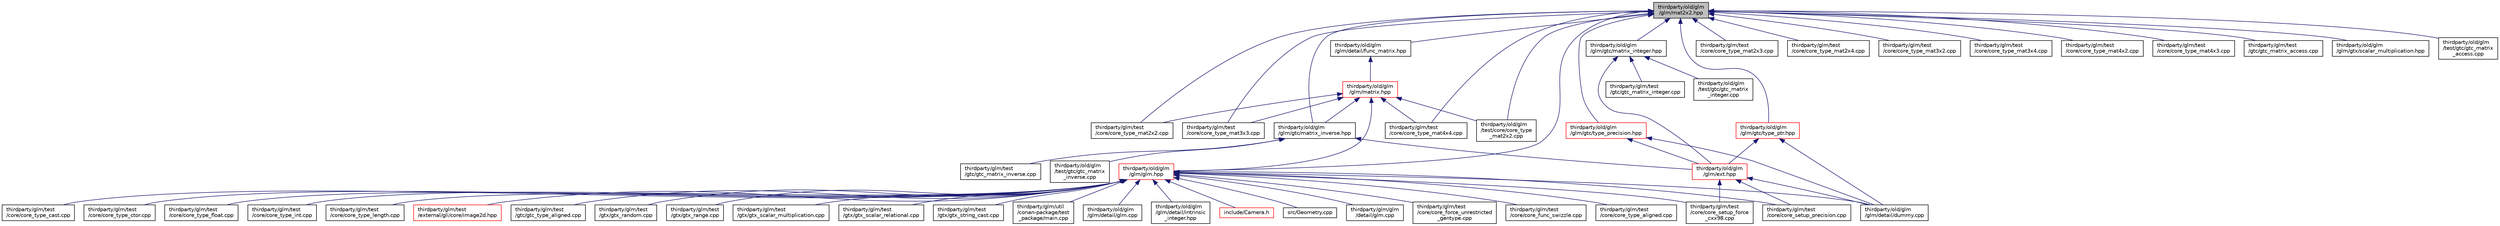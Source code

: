 digraph "thirdparty/old/glm/glm/mat2x2.hpp"
{
  edge [fontname="Helvetica",fontsize="10",labelfontname="Helvetica",labelfontsize="10"];
  node [fontname="Helvetica",fontsize="10",shape=record];
  Node1 [label="thirdparty/old/glm\l/glm/mat2x2.hpp",height=0.2,width=0.4,color="black", fillcolor="grey75", style="filled", fontcolor="black"];
  Node1 -> Node2 [dir="back",color="midnightblue",fontsize="10",style="solid",fontname="Helvetica"];
  Node2 [label="thirdparty/glm/test\l/core/core_type_mat2x2.cpp",height=0.2,width=0.4,color="black", fillcolor="white", style="filled",URL="$glm_2test_2core_2core__type__mat2x2_8cpp.html"];
  Node1 -> Node3 [dir="back",color="midnightblue",fontsize="10",style="solid",fontname="Helvetica"];
  Node3 [label="thirdparty/glm/test\l/core/core_type_mat2x3.cpp",height=0.2,width=0.4,color="black", fillcolor="white", style="filled",URL="$glm_2test_2core_2core__type__mat2x3_8cpp.html"];
  Node1 -> Node4 [dir="back",color="midnightblue",fontsize="10",style="solid",fontname="Helvetica"];
  Node4 [label="thirdparty/glm/test\l/core/core_type_mat2x4.cpp",height=0.2,width=0.4,color="black", fillcolor="white", style="filled",URL="$glm_2test_2core_2core__type__mat2x4_8cpp.html"];
  Node1 -> Node5 [dir="back",color="midnightblue",fontsize="10",style="solid",fontname="Helvetica"];
  Node5 [label="thirdparty/glm/test\l/core/core_type_mat3x2.cpp",height=0.2,width=0.4,color="black", fillcolor="white", style="filled",URL="$glm_2test_2core_2core__type__mat3x2_8cpp.html"];
  Node1 -> Node6 [dir="back",color="midnightblue",fontsize="10",style="solid",fontname="Helvetica"];
  Node6 [label="thirdparty/glm/test\l/core/core_type_mat3x3.cpp",height=0.2,width=0.4,color="black", fillcolor="white", style="filled",URL="$glm_2test_2core_2core__type__mat3x3_8cpp.html"];
  Node1 -> Node7 [dir="back",color="midnightblue",fontsize="10",style="solid",fontname="Helvetica"];
  Node7 [label="thirdparty/glm/test\l/core/core_type_mat3x4.cpp",height=0.2,width=0.4,color="black", fillcolor="white", style="filled",URL="$glm_2test_2core_2core__type__mat3x4_8cpp.html"];
  Node1 -> Node8 [dir="back",color="midnightblue",fontsize="10",style="solid",fontname="Helvetica"];
  Node8 [label="thirdparty/glm/test\l/core/core_type_mat4x2.cpp",height=0.2,width=0.4,color="black", fillcolor="white", style="filled",URL="$glm_2test_2core_2core__type__mat4x2_8cpp.html"];
  Node1 -> Node9 [dir="back",color="midnightblue",fontsize="10",style="solid",fontname="Helvetica"];
  Node9 [label="thirdparty/glm/test\l/core/core_type_mat4x3.cpp",height=0.2,width=0.4,color="black", fillcolor="white", style="filled",URL="$glm_2test_2core_2core__type__mat4x3_8cpp.html"];
  Node1 -> Node10 [dir="back",color="midnightblue",fontsize="10",style="solid",fontname="Helvetica"];
  Node10 [label="thirdparty/glm/test\l/core/core_type_mat4x4.cpp",height=0.2,width=0.4,color="black", fillcolor="white", style="filled",URL="$glm_2test_2core_2core__type__mat4x4_8cpp.html"];
  Node1 -> Node11 [dir="back",color="midnightblue",fontsize="10",style="solid",fontname="Helvetica"];
  Node11 [label="thirdparty/glm/test\l/gtc/gtc_matrix_access.cpp",height=0.2,width=0.4,color="black", fillcolor="white", style="filled",URL="$glm_2test_2gtc_2gtc__matrix__access_8cpp.html"];
  Node1 -> Node12 [dir="back",color="midnightblue",fontsize="10",style="solid",fontname="Helvetica"];
  Node12 [label="thirdparty/old/glm\l/glm/detail/func_matrix.hpp",height=0.2,width=0.4,color="black", fillcolor="white", style="filled",URL="$old_2glm_2glm_2detail_2func__matrix_8hpp.html"];
  Node12 -> Node13 [dir="back",color="midnightblue",fontsize="10",style="solid",fontname="Helvetica"];
  Node13 [label="thirdparty/old/glm\l/glm/matrix.hpp",height=0.2,width=0.4,color="red", fillcolor="white", style="filled",URL="$old_2glm_2glm_2matrix_8hpp.html"];
  Node13 -> Node2 [dir="back",color="midnightblue",fontsize="10",style="solid",fontname="Helvetica"];
  Node13 -> Node6 [dir="back",color="midnightblue",fontsize="10",style="solid",fontname="Helvetica"];
  Node13 -> Node10 [dir="back",color="midnightblue",fontsize="10",style="solid",fontname="Helvetica"];
  Node13 -> Node14 [dir="back",color="midnightblue",fontsize="10",style="solid",fontname="Helvetica"];
  Node14 [label="thirdparty/old/glm\l/glm/gtc/matrix_inverse.hpp",height=0.2,width=0.4,color="black", fillcolor="white", style="filled",URL="$old_2glm_2glm_2gtc_2matrix__inverse_8hpp.html"];
  Node14 -> Node15 [dir="back",color="midnightblue",fontsize="10",style="solid",fontname="Helvetica"];
  Node15 [label="thirdparty/glm/test\l/gtc/gtc_matrix_inverse.cpp",height=0.2,width=0.4,color="black", fillcolor="white", style="filled",URL="$glm_2test_2gtc_2gtc__matrix__inverse_8cpp.html"];
  Node14 -> Node16 [dir="back",color="midnightblue",fontsize="10",style="solid",fontname="Helvetica"];
  Node16 [label="thirdparty/old/glm\l/glm/ext.hpp",height=0.2,width=0.4,color="red", fillcolor="white", style="filled",URL="$old_2glm_2glm_2ext_8hpp.html"];
  Node16 -> Node17 [dir="back",color="midnightblue",fontsize="10",style="solid",fontname="Helvetica"];
  Node17 [label="thirdparty/glm/test\l/core/core_setup_force\l_cxx98.cpp",height=0.2,width=0.4,color="black", fillcolor="white", style="filled",URL="$glm_2test_2core_2core__setup__force__cxx98_8cpp.html"];
  Node16 -> Node18 [dir="back",color="midnightblue",fontsize="10",style="solid",fontname="Helvetica"];
  Node18 [label="thirdparty/glm/test\l/core/core_setup_precision.cpp",height=0.2,width=0.4,color="black", fillcolor="white", style="filled",URL="$glm_2test_2core_2core__setup__precision_8cpp.html"];
  Node16 -> Node19 [dir="back",color="midnightblue",fontsize="10",style="solid",fontname="Helvetica"];
  Node19 [label="thirdparty/old/glm\l/glm/detail/dummy.cpp",height=0.2,width=0.4,color="black", fillcolor="white", style="filled",URL="$old_2glm_2glm_2detail_2dummy_8cpp.html"];
  Node14 -> Node20 [dir="back",color="midnightblue",fontsize="10",style="solid",fontname="Helvetica"];
  Node20 [label="thirdparty/old/glm\l/test/gtc/gtc_matrix\l_inverse.cpp",height=0.2,width=0.4,color="black", fillcolor="white", style="filled",URL="$old_2glm_2test_2gtc_2gtc__matrix__inverse_8cpp.html"];
  Node13 -> Node21 [dir="back",color="midnightblue",fontsize="10",style="solid",fontname="Helvetica"];
  Node21 [label="thirdparty/old/glm\l/glm/glm.hpp",height=0.2,width=0.4,color="red", fillcolor="white", style="filled",URL="$old_2glm_2glm_2glm_8hpp.html"];
  Node21 -> Node22 [dir="back",color="midnightblue",fontsize="10",style="solid",fontname="Helvetica"];
  Node22 [label="include/Camera.h",height=0.2,width=0.4,color="red", fillcolor="white", style="filled",URL="$Camera_8h.html",tooltip="Sets up an OpenGL camera. "];
  Node21 -> Node23 [dir="back",color="midnightblue",fontsize="10",style="solid",fontname="Helvetica"];
  Node23 [label="src/Geometry.cpp",height=0.2,width=0.4,color="black", fillcolor="white", style="filled",URL="$Geometry_8cpp.html"];
  Node21 -> Node24 [dir="back",color="midnightblue",fontsize="10",style="solid",fontname="Helvetica"];
  Node24 [label="thirdparty/glm/glm\l/detail/glm.cpp",height=0.2,width=0.4,color="black", fillcolor="white", style="filled",URL="$glm_2glm_2detail_2glm_8cpp.html"];
  Node21 -> Node25 [dir="back",color="midnightblue",fontsize="10",style="solid",fontname="Helvetica"];
  Node25 [label="thirdparty/glm/test\l/core/core_force_unrestricted\l_gentype.cpp",height=0.2,width=0.4,color="black", fillcolor="white", style="filled",URL="$core__force__unrestricted__gentype_8cpp.html"];
  Node21 -> Node26 [dir="back",color="midnightblue",fontsize="10",style="solid",fontname="Helvetica"];
  Node26 [label="thirdparty/glm/test\l/core/core_func_swizzle.cpp",height=0.2,width=0.4,color="black", fillcolor="white", style="filled",URL="$glm_2test_2core_2core__func__swizzle_8cpp.html"];
  Node21 -> Node17 [dir="back",color="midnightblue",fontsize="10",style="solid",fontname="Helvetica"];
  Node21 -> Node18 [dir="back",color="midnightblue",fontsize="10",style="solid",fontname="Helvetica"];
  Node21 -> Node27 [dir="back",color="midnightblue",fontsize="10",style="solid",fontname="Helvetica"];
  Node27 [label="thirdparty/glm/test\l/core/core_type_aligned.cpp",height=0.2,width=0.4,color="black", fillcolor="white", style="filled",URL="$core__type__aligned_8cpp.html"];
  Node21 -> Node28 [dir="back",color="midnightblue",fontsize="10",style="solid",fontname="Helvetica"];
  Node28 [label="thirdparty/glm/test\l/core/core_type_cast.cpp",height=0.2,width=0.4,color="black", fillcolor="white", style="filled",URL="$glm_2test_2core_2core__type__cast_8cpp.html"];
  Node21 -> Node29 [dir="back",color="midnightblue",fontsize="10",style="solid",fontname="Helvetica"];
  Node29 [label="thirdparty/glm/test\l/core/core_type_ctor.cpp",height=0.2,width=0.4,color="black", fillcolor="white", style="filled",URL="$core__type__ctor_8cpp.html"];
  Node21 -> Node30 [dir="back",color="midnightblue",fontsize="10",style="solid",fontname="Helvetica"];
  Node30 [label="thirdparty/glm/test\l/core/core_type_float.cpp",height=0.2,width=0.4,color="black", fillcolor="white", style="filled",URL="$glm_2test_2core_2core__type__float_8cpp.html"];
  Node21 -> Node31 [dir="back",color="midnightblue",fontsize="10",style="solid",fontname="Helvetica"];
  Node31 [label="thirdparty/glm/test\l/core/core_type_int.cpp",height=0.2,width=0.4,color="black", fillcolor="white", style="filled",URL="$glm_2test_2core_2core__type__int_8cpp.html"];
  Node21 -> Node32 [dir="back",color="midnightblue",fontsize="10",style="solid",fontname="Helvetica"];
  Node32 [label="thirdparty/glm/test\l/core/core_type_length.cpp",height=0.2,width=0.4,color="black", fillcolor="white", style="filled",URL="$glm_2test_2core_2core__type__length_8cpp.html"];
  Node21 -> Node33 [dir="back",color="midnightblue",fontsize="10",style="solid",fontname="Helvetica"];
  Node33 [label="thirdparty/glm/test\l/external/gli/core/image2d.hpp",height=0.2,width=0.4,color="red", fillcolor="white", style="filled",URL="$glm_2test_2external_2gli_2core_2image2d_8hpp.html"];
  Node21 -> Node34 [dir="back",color="midnightblue",fontsize="10",style="solid",fontname="Helvetica"];
  Node34 [label="thirdparty/glm/test\l/gtc/gtc_type_aligned.cpp",height=0.2,width=0.4,color="black", fillcolor="white", style="filled",URL="$gtc__type__aligned_8cpp.html"];
  Node21 -> Node35 [dir="back",color="midnightblue",fontsize="10",style="solid",fontname="Helvetica"];
  Node35 [label="thirdparty/glm/test\l/gtx/gtx_random.cpp",height=0.2,width=0.4,color="black", fillcolor="white", style="filled",URL="$glm_2test_2gtx_2gtx__random_8cpp.html"];
  Node21 -> Node36 [dir="back",color="midnightblue",fontsize="10",style="solid",fontname="Helvetica"];
  Node36 [label="thirdparty/glm/test\l/gtx/gtx_range.cpp",height=0.2,width=0.4,color="black", fillcolor="white", style="filled",URL="$glm_2test_2gtx_2gtx__range_8cpp.html"];
  Node21 -> Node37 [dir="back",color="midnightblue",fontsize="10",style="solid",fontname="Helvetica"];
  Node37 [label="thirdparty/glm/test\l/gtx/gtx_scalar_multiplication.cpp",height=0.2,width=0.4,color="black", fillcolor="white", style="filled",URL="$glm_2test_2gtx_2gtx__scalar__multiplication_8cpp.html"];
  Node21 -> Node38 [dir="back",color="midnightblue",fontsize="10",style="solid",fontname="Helvetica"];
  Node38 [label="thirdparty/glm/test\l/gtx/gtx_scalar_relational.cpp",height=0.2,width=0.4,color="black", fillcolor="white", style="filled",URL="$glm_2test_2gtx_2gtx__scalar__relational_8cpp.html"];
  Node21 -> Node39 [dir="back",color="midnightblue",fontsize="10",style="solid",fontname="Helvetica"];
  Node39 [label="thirdparty/glm/test\l/gtx/gtx_string_cast.cpp",height=0.2,width=0.4,color="black", fillcolor="white", style="filled",URL="$glm_2test_2gtx_2gtx__string__cast_8cpp.html"];
  Node21 -> Node40 [dir="back",color="midnightblue",fontsize="10",style="solid",fontname="Helvetica"];
  Node40 [label="thirdparty/glm/util\l/conan-package/test\l_package/main.cpp",height=0.2,width=0.4,color="black", fillcolor="white", style="filled",URL="$thirdparty_2glm_2util_2conan-package_2test__package_2main_8cpp.html"];
  Node21 -> Node19 [dir="back",color="midnightblue",fontsize="10",style="solid",fontname="Helvetica"];
  Node21 -> Node41 [dir="back",color="midnightblue",fontsize="10",style="solid",fontname="Helvetica"];
  Node41 [label="thirdparty/old/glm\l/glm/detail/glm.cpp",height=0.2,width=0.4,color="black", fillcolor="white", style="filled",URL="$old_2glm_2glm_2detail_2glm_8cpp.html"];
  Node21 -> Node42 [dir="back",color="midnightblue",fontsize="10",style="solid",fontname="Helvetica"];
  Node42 [label="thirdparty/old/glm\l/glm/detail/intrinsic\l_integer.hpp",height=0.2,width=0.4,color="black", fillcolor="white", style="filled",URL="$intrinsic__integer_8hpp.html",tooltip="OpenGL Mathematics (glm.g-truc.net) "];
  Node13 -> Node43 [dir="back",color="midnightblue",fontsize="10",style="solid",fontname="Helvetica"];
  Node43 [label="thirdparty/old/glm\l/test/core/core_type\l_mat2x2.cpp",height=0.2,width=0.4,color="black", fillcolor="white", style="filled",URL="$old_2glm_2test_2core_2core__type__mat2x2_8cpp.html"];
  Node1 -> Node44 [dir="back",color="midnightblue",fontsize="10",style="solid",fontname="Helvetica"];
  Node44 [label="thirdparty/old/glm\l/glm/gtc/matrix_integer.hpp",height=0.2,width=0.4,color="black", fillcolor="white", style="filled",URL="$old_2glm_2glm_2gtc_2matrix__integer_8hpp.html"];
  Node44 -> Node45 [dir="back",color="midnightblue",fontsize="10",style="solid",fontname="Helvetica"];
  Node45 [label="thirdparty/glm/test\l/gtc/gtc_matrix_integer.cpp",height=0.2,width=0.4,color="black", fillcolor="white", style="filled",URL="$glm_2test_2gtc_2gtc__matrix__integer_8cpp.html"];
  Node44 -> Node16 [dir="back",color="midnightblue",fontsize="10",style="solid",fontname="Helvetica"];
  Node44 -> Node46 [dir="back",color="midnightblue",fontsize="10",style="solid",fontname="Helvetica"];
  Node46 [label="thirdparty/old/glm\l/test/gtc/gtc_matrix\l_integer.cpp",height=0.2,width=0.4,color="black", fillcolor="white", style="filled",URL="$old_2glm_2test_2gtc_2gtc__matrix__integer_8cpp.html"];
  Node1 -> Node14 [dir="back",color="midnightblue",fontsize="10",style="solid",fontname="Helvetica"];
  Node1 -> Node21 [dir="back",color="midnightblue",fontsize="10",style="solid",fontname="Helvetica"];
  Node1 -> Node47 [dir="back",color="midnightblue",fontsize="10",style="solid",fontname="Helvetica"];
  Node47 [label="thirdparty/old/glm\l/glm/gtc/type_precision.hpp",height=0.2,width=0.4,color="red", fillcolor="white", style="filled",URL="$old_2glm_2glm_2gtc_2type__precision_8hpp.html"];
  Node47 -> Node19 [dir="back",color="midnightblue",fontsize="10",style="solid",fontname="Helvetica"];
  Node47 -> Node16 [dir="back",color="midnightblue",fontsize="10",style="solid",fontname="Helvetica"];
  Node1 -> Node48 [dir="back",color="midnightblue",fontsize="10",style="solid",fontname="Helvetica"];
  Node48 [label="thirdparty/old/glm\l/glm/gtc/type_ptr.hpp",height=0.2,width=0.4,color="red", fillcolor="white", style="filled",URL="$old_2glm_2glm_2gtc_2type__ptr_8hpp.html"];
  Node48 -> Node19 [dir="back",color="midnightblue",fontsize="10",style="solid",fontname="Helvetica"];
  Node48 -> Node16 [dir="back",color="midnightblue",fontsize="10",style="solid",fontname="Helvetica"];
  Node1 -> Node49 [dir="back",color="midnightblue",fontsize="10",style="solid",fontname="Helvetica"];
  Node49 [label="thirdparty/old/glm\l/glm/gtx/scalar_multiplication.hpp",height=0.2,width=0.4,color="black", fillcolor="white", style="filled",URL="$old_2glm_2glm_2gtx_2scalar__multiplication_8hpp.html"];
  Node1 -> Node43 [dir="back",color="midnightblue",fontsize="10",style="solid",fontname="Helvetica"];
  Node1 -> Node50 [dir="back",color="midnightblue",fontsize="10",style="solid",fontname="Helvetica"];
  Node50 [label="thirdparty/old/glm\l/test/gtc/gtc_matrix\l_access.cpp",height=0.2,width=0.4,color="black", fillcolor="white", style="filled",URL="$old_2glm_2test_2gtc_2gtc__matrix__access_8cpp.html"];
}
